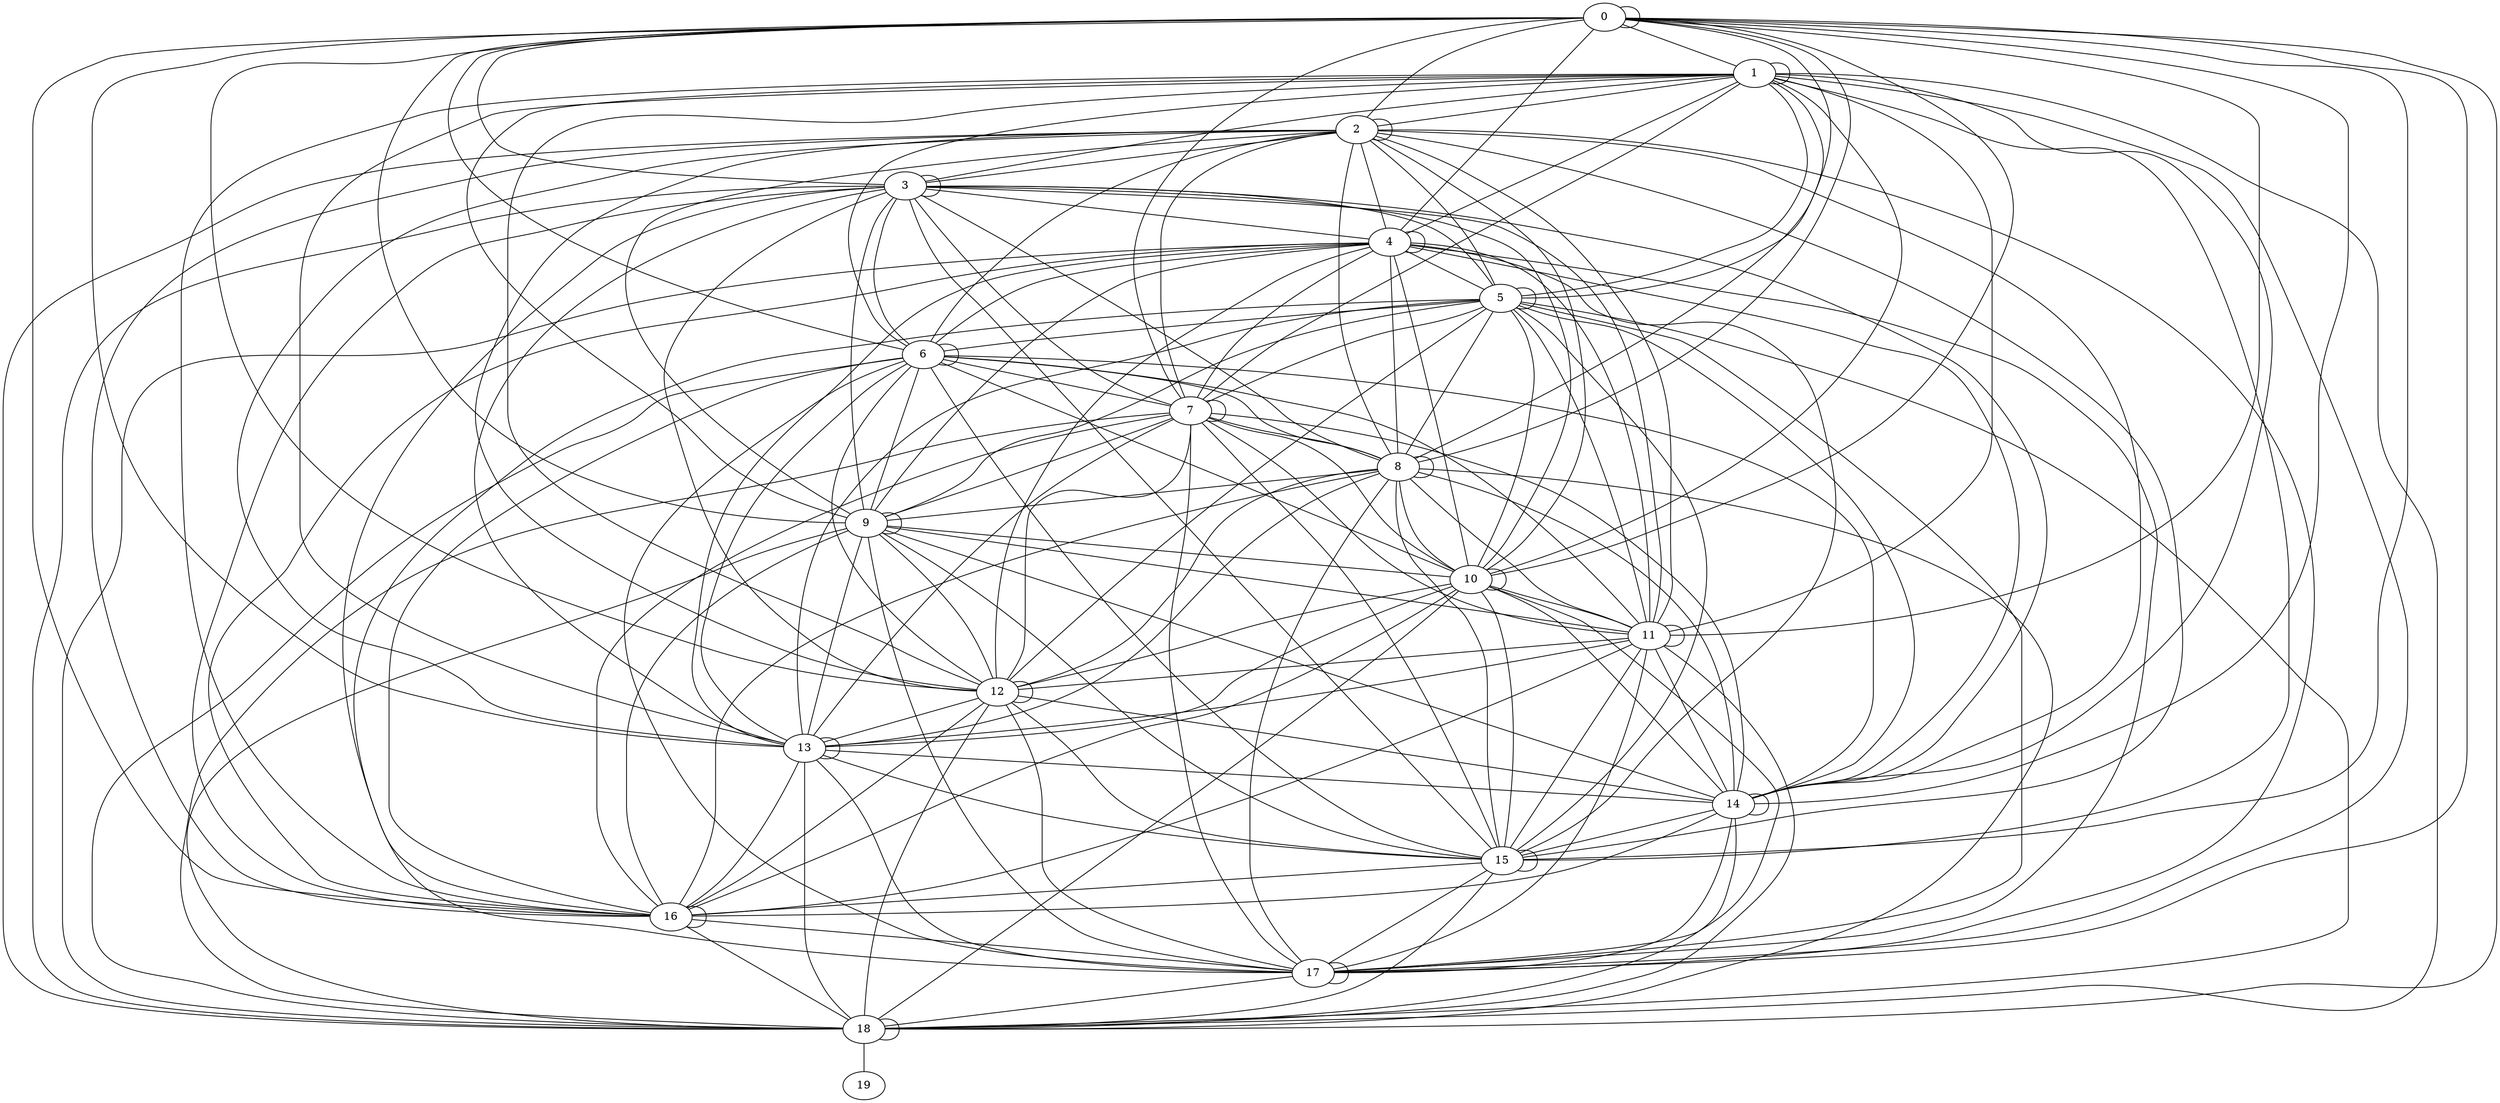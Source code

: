 graph G {
   8 -- 8
   8 -- 9
   8 -- 10
   8 -- 11
   8 -- 12
   8 -- 13
   8 -- 14
   8 -- 17
   8 -- 15
   8 -- 16
   8 -- 18
   0 -- 8
   0 -- 0
   0 -- 1
   0 -- 2
   0 -- 3
   0 -- 4
   0 -- 5
   0 -- 6
   0 -- 7
   0 -- 9
   0 -- 10
   0 -- 11
   0 -- 12
   0 -- 13
   0 -- 14
   0 -- 17
   0 -- 15
   0 -- 16
   0 -- 18
   1 -- 8
   1 -- 1
   1 -- 2
   1 -- 3
   1 -- 4
   1 -- 5
   1 -- 6
   1 -- 7
   1 -- 9
   1 -- 10
   1 -- 11
   1 -- 12
   1 -- 13
   1 -- 14
   1 -- 17
   1 -- 15
   1 -- 16
   1 -- 18
   2 -- 8
   2 -- 2
   2 -- 3
   2 -- 4
   2 -- 5
   2 -- 6
   2 -- 7
   2 -- 9
   2 -- 10
   2 -- 11
   2 -- 12
   2 -- 13
   2 -- 14
   2 -- 17
   2 -- 15
   2 -- 16
   2 -- 18
   3 -- 8
   3 -- 3
   3 -- 4
   3 -- 5
   3 -- 6
   3 -- 7
   3 -- 9
   3 -- 10
   3 -- 11
   3 -- 12
   3 -- 13
   3 -- 14
   3 -- 17
   3 -- 15
   3 -- 16
   3 -- 18
   4 -- 8
   4 -- 4
   4 -- 5
   4 -- 6
   4 -- 7
   4 -- 9
   4 -- 10
   4 -- 11
   4 -- 12
   4 -- 13
   4 -- 14
   4 -- 17
   4 -- 15
   4 -- 16
   4 -- 18
   5 -- 5
   5 -- 8
   5 -- 6
   5 -- 7
   5 -- 9
   5 -- 10
   5 -- 11
   5 -- 12
   5 -- 13
   5 -- 14
   5 -- 17
   5 -- 15
   5 -- 16
   5 -- 18
   6 -- 6
   6 -- 7
   6 -- 8
   6 -- 9
   6 -- 10
   6 -- 11
   6 -- 12
   6 -- 13
   6 -- 14
   6 -- 17
   6 -- 15
   6 -- 16
   6 -- 18
   7 -- 8
   7 -- 7
   7 -- 9
   7 -- 10
   7 -- 11
   7 -- 12
   7 -- 13
   7 -- 14
   7 -- 17
   7 -- 15
   7 -- 16
   7 -- 18
   9 -- 9
   9 -- 10
   9 -- 11
   9 -- 12
   9 -- 13
   9 -- 14
   9 -- 17
   9 -- 15
   9 -- 16
   9 -- 18
   10 -- 10
   10 -- 11
   10 -- 12
   10 -- 13
   10 -- 14
   10 -- 17
   10 -- 15
   10 -- 16
   10 -- 18
   11 -- 11
   11 -- 13
   11 -- 12
   11 -- 14
   11 -- 17
   11 -- 15
   11 -- 16
   11 -- 18
   12 -- 12
   12 -- 13
   12 -- 14
   12 -- 15
   12 -- 17
   12 -- 16
   12 -- 18
   13 -- 13
   13 -- 14
   13 -- 17
   13 -- 15
   13 -- 16
   13 -- 18
   14 -- 14
   14 -- 16
   14 -- 17
   14 -- 15
   14 -- 18
   15 -- 17
   15 -- 15
   15 -- 16
   15 -- 18
   16 -- 17
   16 -- 16
   16 -- 18
   17 -- 17
   17 -- 18
   18 -- 18
   18 -- 19
}
